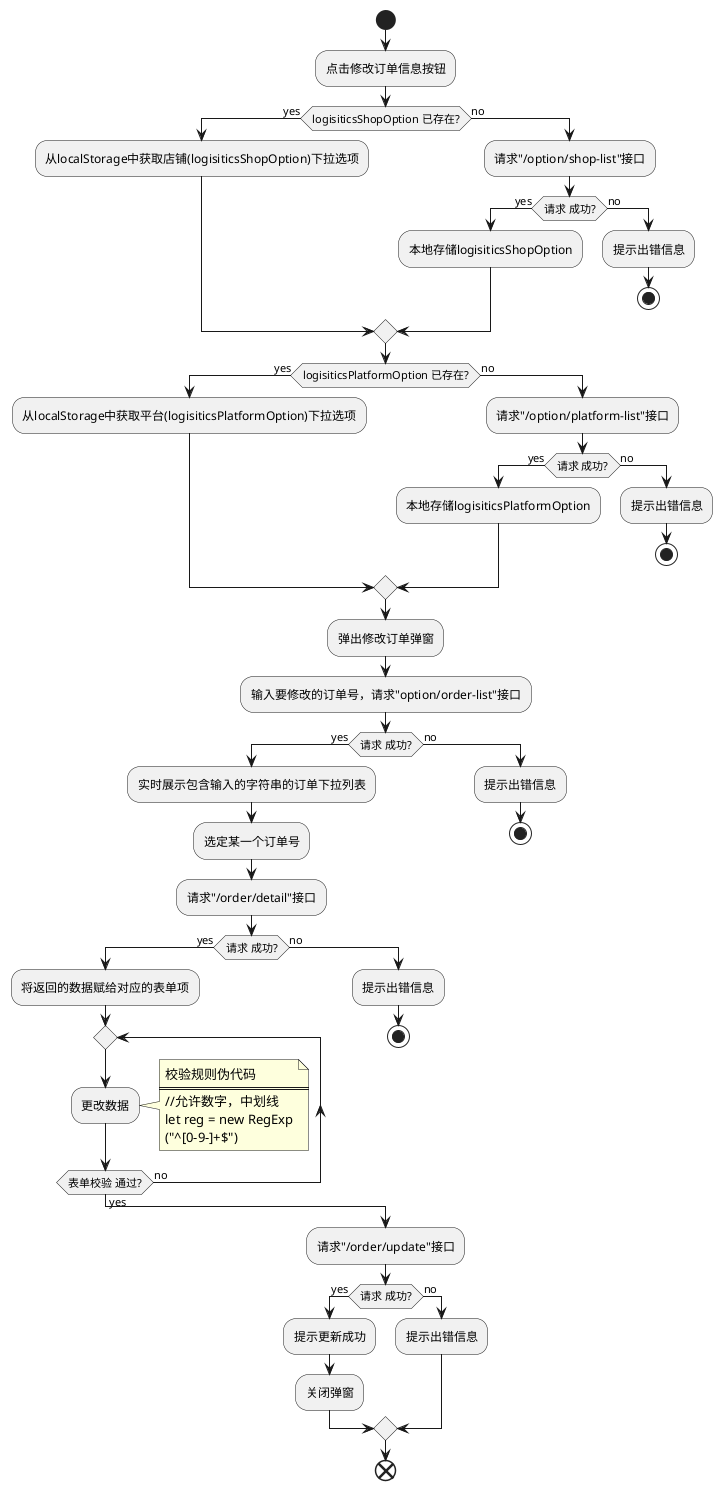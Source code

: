 @startuml

start
:点击修改订单信息按钮;
if(logisiticsShopOption 已存在?) then (yes)
  :从localStorage中获取店铺(logisiticsShopOption)下拉选项;
else (no)
  :请求"/option/shop-list"接口;
  if(请求 成功?) then (yes)
    :本地存储logisiticsShopOption;
  else (no)
    :提示出错信息;
    stop
  endif
endif
if(logisiticsPlatformOption 已存在?) then (yes)
  :从localStorage中获取平台(logisiticsPlatformOption)下拉选项;
else (no)
  :请求"/option/platform-list"接口;
  if(请求 成功?) then (yes)
    :本地存储logisiticsPlatformOption;
  else (no)
    :提示出错信息;
    stop
  endif
endif
:弹出修改订单弹窗;
:输入要修改的订单号，请求"option/order-list"接口;
 if(请求 成功?) then (yes)
    :实时展示包含输入的字符串的订单下拉列表;
    :选定某一个订单号;
    :请求"/order/detail"接口;
    if(请求 成功?) then (yes)
      :将返回的数据赋给对应的表单项;
      repeat
        :更改数据;
      repeat while(表单校验 通过?) is (no) not (yes)
      note right
        校验规则伪代码
        ====
        //允许数字，中划线
        let reg = new RegExp
        ("^[0-9-]+$")
      end note
    else (no)
      :提示出错信息;
      stop
    endif
  else (no)
    :提示出错信息;
    stop
  endif
:请求"/order/update"接口;
if(请求 成功?) then (yes)
  :提示更新成功;
  :关闭弹窗;
else (no)
  :提示出错信息;
endif
end

@enduml